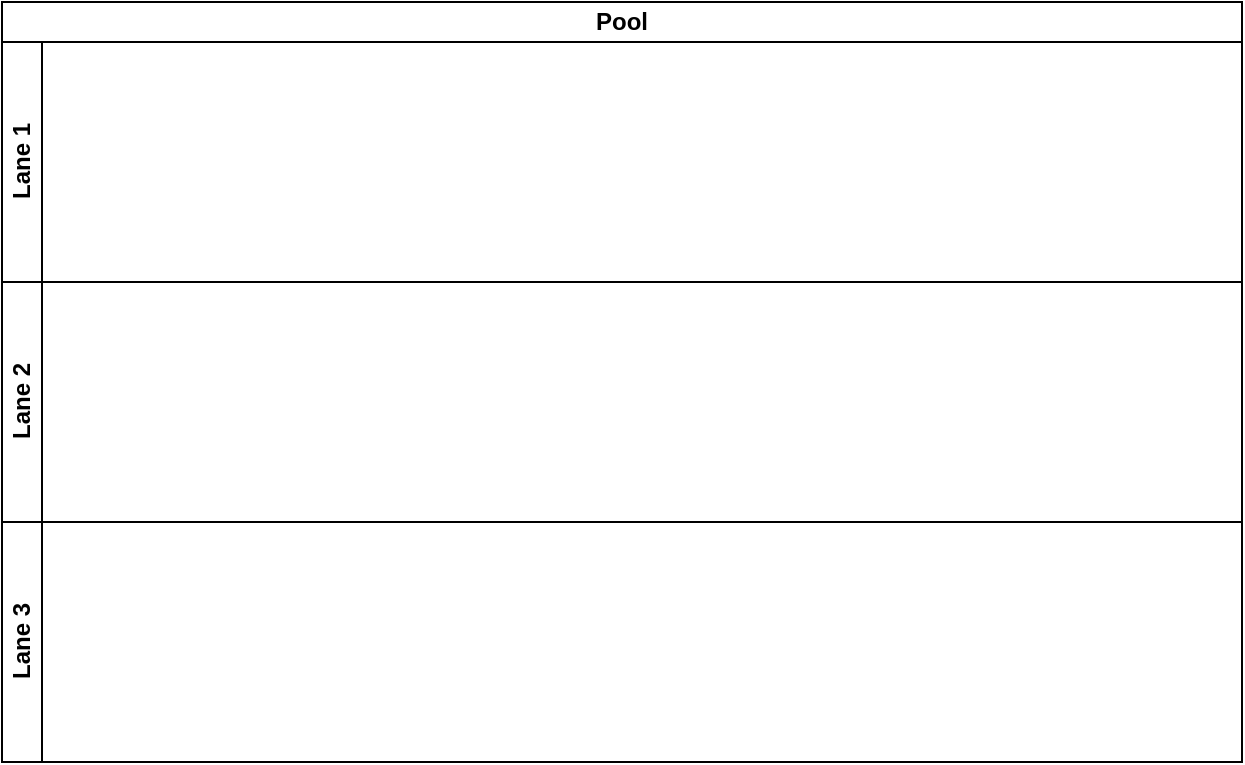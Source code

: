<mxfile version="27.0.6">
  <diagram name="Página-1" id="F7bdqT-ER-5MlWBGdKAR">
    <mxGraphModel dx="864" dy="492" grid="1" gridSize="10" guides="1" tooltips="1" connect="1" arrows="1" fold="1" page="1" pageScale="1" pageWidth="827" pageHeight="1169" math="0" shadow="0">
      <root>
        <mxCell id="0" />
        <mxCell id="1" parent="0" />
        <mxCell id="GeJ39ysv4xQjzDasYRCv-2" value="Pool" style="swimlane;html=1;childLayout=stackLayout;resizeParent=1;resizeParentMax=0;horizontal=1;startSize=20;horizontalStack=0;whiteSpace=wrap;fillColor=light-dark(#FFFFFF,#CC0000);" vertex="1" parent="1">
          <mxGeometry x="90" y="30" width="620" height="380" as="geometry" />
        </mxCell>
        <mxCell id="GeJ39ysv4xQjzDasYRCv-3" value="Lane 1" style="swimlane;html=1;startSize=20;horizontal=0;" vertex="1" parent="GeJ39ysv4xQjzDasYRCv-2">
          <mxGeometry y="20" width="620" height="120" as="geometry" />
        </mxCell>
        <mxCell id="GeJ39ysv4xQjzDasYRCv-4" value="Lane 2" style="swimlane;html=1;startSize=20;horizontal=0;" vertex="1" parent="GeJ39ysv4xQjzDasYRCv-2">
          <mxGeometry y="140" width="620" height="120" as="geometry" />
        </mxCell>
        <mxCell id="GeJ39ysv4xQjzDasYRCv-5" value="Lane 3" style="swimlane;html=1;startSize=20;horizontal=0;" vertex="1" parent="GeJ39ysv4xQjzDasYRCv-2">
          <mxGeometry y="260" width="620" height="120" as="geometry" />
        </mxCell>
      </root>
    </mxGraphModel>
  </diagram>
</mxfile>
